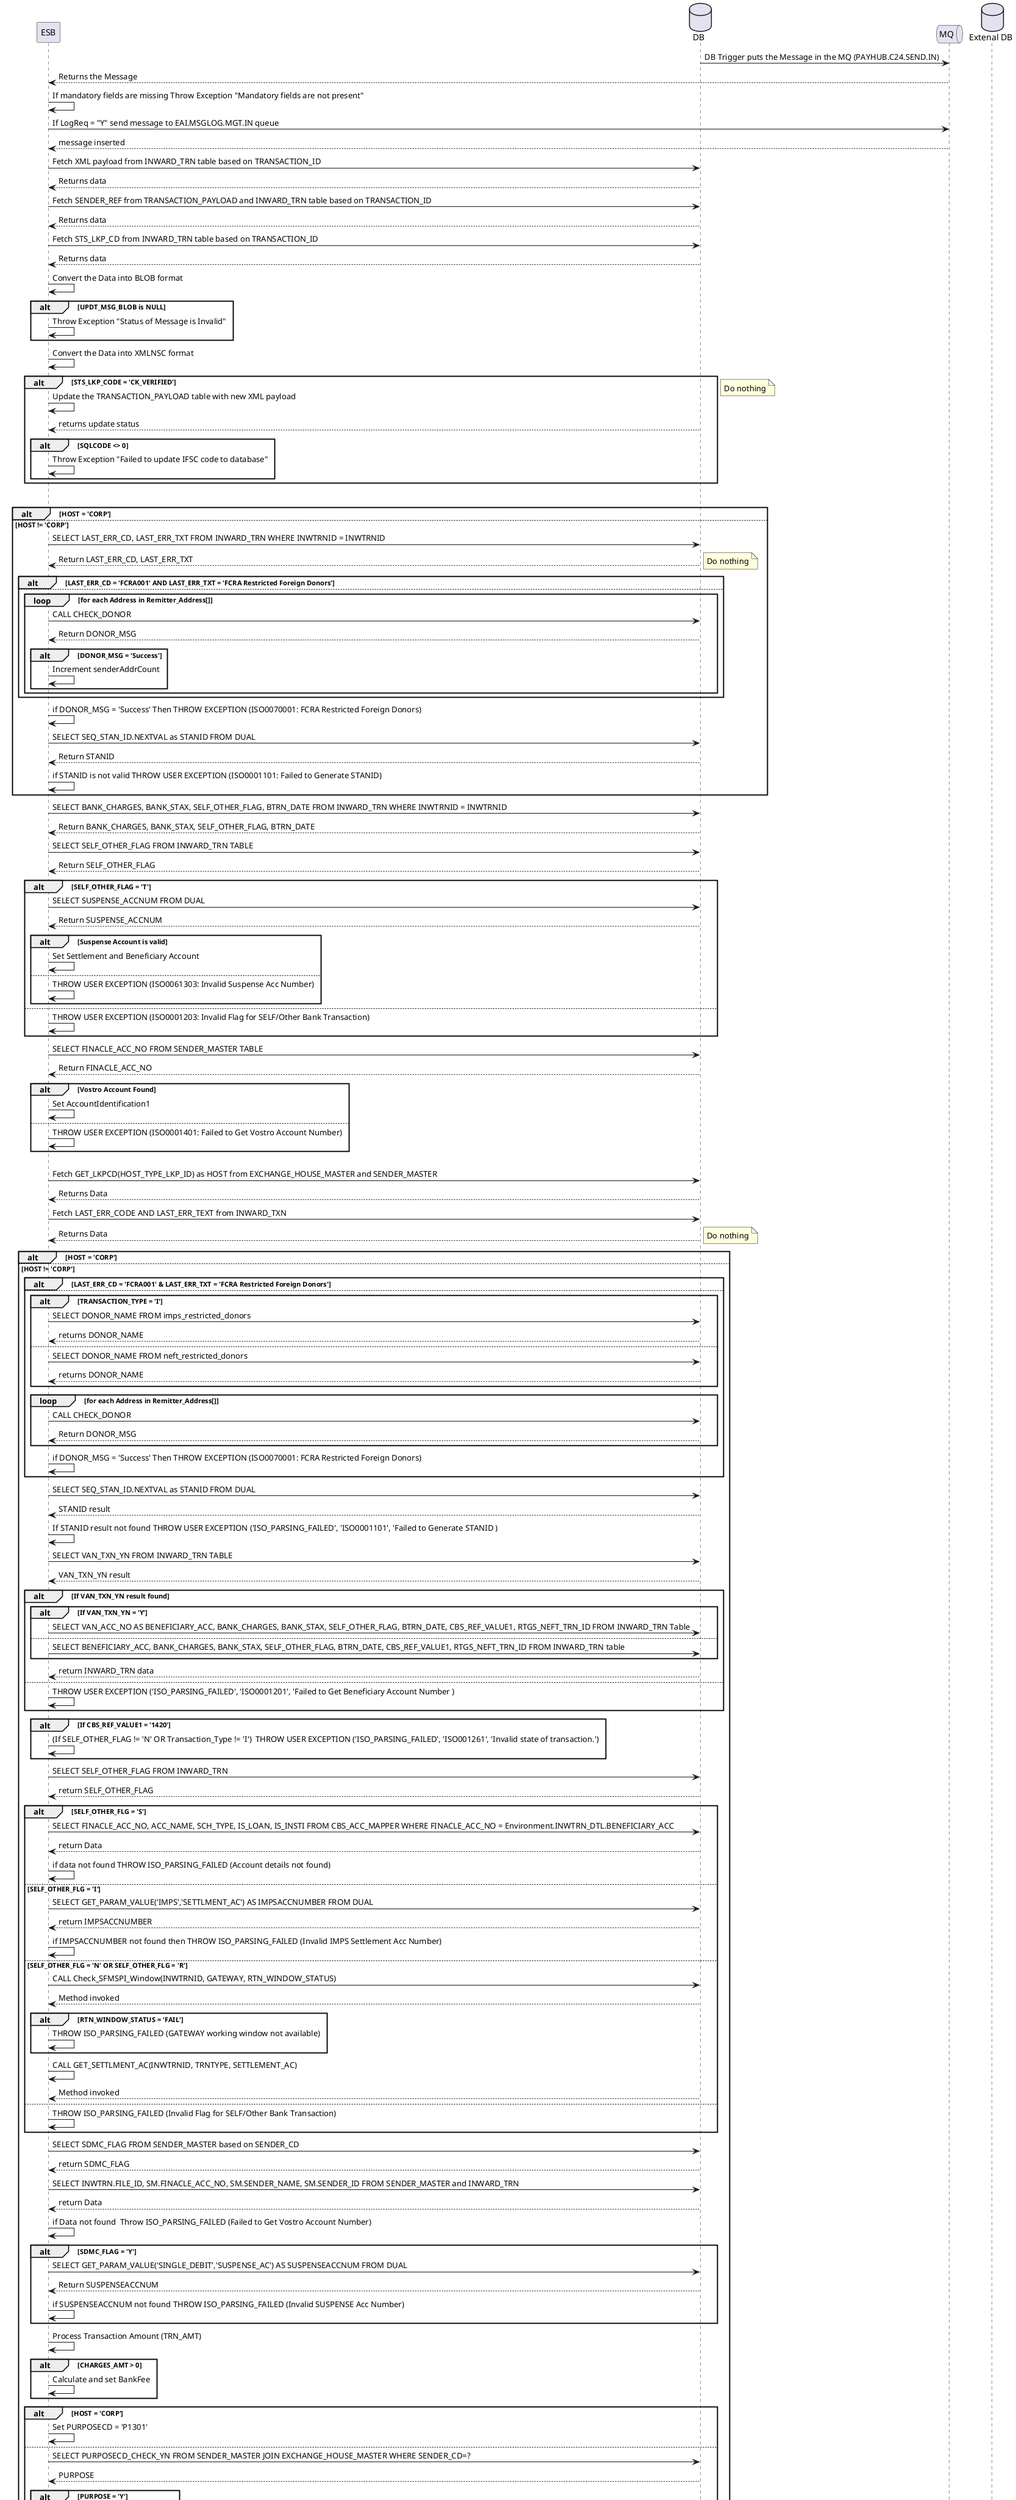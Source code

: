 @startuml

participant ESB
Database "DB" as DB
Queue "MQ" as MQ
Database "Extenal DB" as FN

DB -> MQ : DB Trigger puts the Message in the MQ (PAYHUB.C24.SEND.IN)
MQ --> ESB : Returns the Message

ESB -> ESB : If mandatory fields are missing Throw Exception "Mandatory fields are not present"

ESB -> MQ: If LogReq = "Y" send message to EAI.MSGLOG.MGT.IN queue
MQ --> ESB: message inserted

ESB -> DB : Fetch XML payload from INWARD_TRN table based on TRANSACTION_ID
DB --> ESB : Returns data

ESB -> DB : Fetch SENDER_REF from TRANSACTION_PAYLOAD and INWARD_TRN table based on TRANSACTION_ID
DB --> ESB : Returns data

ESB -> DB : Fetch STS_LKP_CD from INWARD_TRN table based on TRANSACTION_ID
DB --> ESB : Returns data

ESB -> ESB : Convert the Data into BLOB format

alt UPDT_MSG_BLOB is NULL
    ESB -> ESB : Throw Exception "Status of Message is Invalid"
end

ESB -> ESB : Convert the Data into XMLNSC format

alt STS_LKP_CODE = 'CK_VERIFIED'
    ESB -> ESB : Update the TRANSACTION_PAYLOAD table with new XML payload
    DB --> ESB : returns update status
    alt SQLCODE <> 0 
        ESB -> ESB : Throw Exception "Failed to update IFSC code to database"
    end
end

alt TRANSACTION_TYPE = 'T'
    alt HOST = 'CORP'
        note right: Do nothing
    else HOST != 'CORP'
    
        ESB -> DB: SELECT LAST_ERR_CD, LAST_ERR_TXT FROM INWARD_TRN WHERE INWTRNID = INWTRNID
        DB --> ESB: Return LAST_ERR_CD, LAST_ERR_TXT

        alt LAST_ERR_CD = 'FCRA001' AND LAST_ERR_TXT = 'FCRA Restricted Foreign Donors'
            note right: Do nothing
        else
            loop for each Address in Remitter_Address[]
            ESB -> DB: CALL CHECK_DONOR
            DB --> ESB: Return DONOR_MSG
            alt DONOR_MSG = 'Success'
                ESB -> ESB: Increment senderAddrCount
            end
        end
    
    end

    
    ESB -> ESB: if DONOR_MSG = 'Success' Then THROW EXCEPTION (ISO0070001: FCRA Restricted Foreign Donors)
    
    ESB -> DB: SELECT SEQ_STAN_ID.NEXTVAL as STANID FROM DUAL
    DB --> ESB: Return STANID
    
    ESB -> ESB: if STANID is not valid THROW USER EXCEPTION (ISO0001101: Failed to Generate STANID)
    end

    ESB -> DB: SELECT BANK_CHARGES, BANK_STAX, SELF_OTHER_FLAG, BTRN_DATE FROM INWARD_TRN WHERE INWTRNID = INWTRNID
    DB --> ESB: Return BANK_CHARGES, BANK_STAX, SELF_OTHER_FLAG, BTRN_DATE

    ESB -> DB: SELECT SELF_OTHER_FLAG FROM INWARD_TRN TABLE
    DB --> ESB: Return SELF_OTHER_FLAG
    alt SELF_OTHER_FLAG = 'T'
        ESB -> DB: SELECT SUSPENSE_ACCNUM FROM DUAL
        DB --> ESB: Return SUSPENSE_ACCNUM
    
        alt Suspense Account is valid
            ESB -> ESB: Set Settlement and Beneficiary Account
        else
            ESB -> ESB: THROW USER EXCEPTION (ISO0061303: Invalid Suspense Acc Number)
        end
    else
        ESB -> ESB: THROW USER EXCEPTION (ISO0001203: Invalid Flag for SELF/Other Bank Transaction)
    end

    ESB -> DB: SELECT FINACLE_ACC_NO FROM SENDER_MASTER TABLE
    DB --> ESB: Return FINACLE_ACC_NO

    alt Vostro Account Found
        ESB -> ESB: Set AccountIdentification1
    else
        ESB -> ESB: THROW USER EXCEPTION (ISO0001401: Failed to Get Vostro Account Number)
    end


else TransactionType !='T'
    ESB -> DB : Fetch GET_LKPCD(HOST_TYPE_LKP_ID) as HOST from EXCHANGE_HOUSE_MASTER and SENDER_MASTER 
    DB --> ESB : Returns Data
    ESB -> DB : Fetch LAST_ERR_CODE AND LAST_ERR_TEXT from INWARD_TXN
    DB --> ESB : Returns Data

    alt HOST = 'CORP'
        note right: Do nothing
    else HOST != 'CORP'    

    alt LAST_ERR_CD = 'FCRA001' & LAST_ERR_TXT = 'FCRA Restricted Foreign Donors'
        note right: Do nothing
    else
        alt  TRANSACTION_TYPE = 'I'
            ESB -> DB: SELECT DONOR_NAME FROM imps_restricted_donors
            DB --> ESB: returns DONOR_NAME
        else 
            ESB -> DB: SELECT DONOR_NAME FROM neft_restricted_donors
            DB --> ESB: returns DONOR_NAME
        end
        loop for each Address in Remitter_Address[]
            ESB -> DB: CALL CHECK_DONOR
            DB --> ESB: Return DONOR_MSG
        end 
        
        ESB -> ESB: if DONOR_MSG = 'Success' Then THROW EXCEPTION (ISO0070001: FCRA Restricted Foreign Donors)
    end 

    ESB -> DB: SELECT SEQ_STAN_ID.NEXTVAL as STANID FROM DUAL
    DB --> ESB: STANID result
   
    ESB -> ESB: If STANID result not found THROW USER EXCEPTION ('ISO_PARSING_FAILED', 'ISO0001101', 'Failed to Generate STANID )

    ESB -> DB: SELECT VAN_TXN_YN FROM INWARD_TRN TABLE
    DB --> ESB: VAN_TXN_YN result

    alt If VAN_TXN_YN result found

        alt If VAN_TXN_YN = 'Y'
            ESB -> DB: SELECT VAN_ACC_NO AS BENEFICIARY_ACC, BANK_CHARGES, BANK_STAX, SELF_OTHER_FLAG, BTRN_DATE, CBS_REF_VALUE1, RTGS_NEFT_TRN_ID FROM INWARD_TRN Table
        else
            ESB -> DB: SELECT BENEFICIARY_ACC, BANK_CHARGES, BANK_STAX, SELF_OTHER_FLAG, BTRN_DATE, CBS_REF_VALUE1, RTGS_NEFT_TRN_ID FROM INWARD_TRN table
        end
        DB --> ESB: return INWARD_TRN data
    else

        ESB -> ESB: THROW USER EXCEPTION ('ISO_PARSING_FAILED', 'ISO0001201', 'Failed to Get Beneficiary Account Number )
    end

    alt If CBS_REF_VALUE1 = '1420'
        ESB -> ESB: (If SELF_OTHER_FLAG != 'N' OR Transaction_Type != 'I')  THROW USER EXCEPTION ('ISO_PARSING_FAILED', 'ISO001261', 'Invalid state of transaction.')
    end

    ESB -> DB: SELECT SELF_OTHER_FLAG FROM INWARD_TRN 
    DB --> ESB: return SELF_OTHER_FLAG

    alt SELF_OTHER_FLG = 'S'
        ESB -> DB: SELECT FINACLE_ACC_NO, ACC_NAME, SCH_TYPE, IS_LOAN, IS_INSTI FROM CBS_ACC_MAPPER WHERE FINACLE_ACC_NO = Environment.INWTRN_DTL.BENEFICIARY_ACC
        DB --> ESB : return Data

        ESB -> ESB: if data not found THROW ISO_PARSING_FAILED (Account details not found)

    else SELF_OTHER_FLG = 'I'
            ESB -> DB: SELECT GET_PARAM_VALUE('IMPS','SETTLMENT_AC') AS IMPSACCNUMBER FROM DUAL
            DB --> ESB: return IMPSACCNUMBER
            
            ESB -> ESB: if IMPSACCNUMBER not found then THROW ISO_PARSING_FAILED (Invalid IMPS Settlement Acc Number)
    
    else SELF_OTHER_FLG = 'N' OR SELF_OTHER_FLG = 'R'
        ESB -> DB: CALL Check_SFMSPI_Window(INWTRNID, GATEWAY, RTN_WINDOW_STATUS)
        DB --> ESB : Method invoked
        alt RTN_WINDOW_STATUS = 'FAIL'
            ESB -> ESB: THROW ISO_PARSING_FAILED (GATEWAY working window not available)
        end
        ESB -> ESB: CALL GET_SETTLMENT_AC(INWTRNID, TRNTYPE, SETTLEMENT_AC)
        DB --> ESB : Method invoked
    else 
        ESB -> ESB: THROW ISO_PARSING_FAILED (Invalid Flag for SELF/Other Bank Transaction)
    end    
    

    ESB -> DB: SELECT SDMC_FLAG FROM SENDER_MASTER based on SENDER_CD
    DB --> ESB: return SDMC_FLAG
    ESB -> DB: SELECT INWTRN.FILE_ID, SM.FINACLE_ACC_NO, SM.SENDER_NAME, SM.SENDER_ID FROM SENDER_MASTER and INWARD_TRN
    DB --> ESB: return Data
    
    ESB -> ESB : if Data not found  Throw ISO_PARSING_FAILED (Failed to Get Vostro Account Number)
    
    alt SDMC_FLAG = 'Y'
        ESB -> DB: SELECT GET_PARAM_VALUE('SINGLE_DEBIT','SUSPENSE_AC') AS SUSPENSEACCNUM FROM DUAL
        DB --> ESB: Return SUSPENSEACCNUM

        ESB -> ESB : if SUSPENSEACCNUM not found THROW ISO_PARSING_FAILED (Invalid SUSPENSE Acc Number)
    end

    ESB -> ESB: Process Transaction Amount (TRN_AMT)
    alt CHARGES_AMT > 0
        ESB -> ESB: Calculate and set BankFee
    end

    alt HOST = 'CORP'
        ESB -> ESB: Set PURPOSECD = 'P1301'
    else
        ESB -> DB: SELECT PURPOSECD_CHECK_YN FROM SENDER_MASTER JOIN EXCHANGE_HOUSE_MASTER WHERE SENDER_CD=?
        DB --> ESB: PURPOSE
        alt PURPOSE = 'Y'
            ESB -> ESB: Set PURPOSECD from InputRoot
        else
            ESB -> ESB: Set PURPOSECD = 'P1301'
        end
    end 

    
    ESB -> ESB: if  Transaction_Type = 'N' then Set Remitter_Name for NEFT

    ESB -> DB: SELECT FILE_NAME FROM INWARD_FILES WHERE FILE_ID=?
    DB --> ESB: return FILE_NAME

    alt SELF_OTHER_FLG = 'I'
        ESB -> ESB: Process ReservedForPrivateUse125 with 'PHB-IBD'
    else
        alt HOST = 'CORP'
            ESB -> DB: SELECT CBS_REPORT_CD FROM EXCHANGE_HOUSE_MASTER JOIN SENDER_MASTER WHERE SENDER_ID=?
            DB --> ESB: return CBS_REPORT_CD
            ESB -> ESB: Process ReservedForPrivateUse125 with REPORT_CD
        else
            ESB -> DB: SELECT CBS_REPORT_CD FROM EXCHANGE_HOUSE_MASTER JOIN SENDER_MASTER WHERE SENDER_ID=?
            DB --> ESB: return CBS_REPORT_CD
            ESB -> ESB: Process ReservedForPrivateUse125 with REPORT_CD and 'FI'
        end
    end
end


' validation stars here 

alt ISO_MSG_TYPE is NULL 
    ESB -> ESB : Throw Error 'ISO Validation Failed : MessageType not Found'    
else ISO_MSG_TYPE != 4 
    ESB -> ESB : Throw Error 'ISO Validation Failed : MessageType should be 4 digit'
end


ESB -> ESB : if ISO_TRANSACTION_TYPE is NULL or length of ISO_TRANSACTION_TYPE <2 then Throw Error 'ISO Validation Failed : TansactionTpye not found'

ESB -> ESB : if SystemTraceAuditNumber is NULL Or < 1  Throw Error 'ISO Validation Failed : STANID not found'

ESB -> ESB : if Transaction_Amount <= 0  then  Throw Error 'ISO Validation Failed : Amount Cannot be less than  0'

alt TransactionCurrencyCode is NULL    
    ESB -> ESB : Throw Error 'ISO Validation Failed : Country Code not found'
else length of TransactionCurrencyCode != 3     
     ESB -> ESB : Throw Error 'ISO Validation Failed :  Currency Code should be of THREE characters'
end

alt length of AccountIdentification1 = 0
    ESB -> ESB : Throw Error 'ISO Validation Failed : First Account Activation code not found'
else length of AccountIdentification1 !=38
    ESB -> ESB : Throw Error 'ISO Validation Failed : First Account Activation code should be 38 characters'
end

alt length of AccountIdentification2 = 0
    ESB -> ESB : Throw Error 'ISO Validation Failed : Second Account Activation code not found'
else length of AccountIdentification1 !=40
    ESB -> ESB : Throw Error 'ISO Validation Failed : Second Account Activation code should be 40 characters'
end

alt DeliveryChannelControllerId is NULL 
    ESB -> ESB : Throw Error 'ISO Validation Failed : Delivery Channel Controller ID  not found.'
else length of DeliveryChannelControllerId != 3
    ESB -> ESB : Throw Error 'ISO Validation Failed : Delivery Channel Controller ID should be of 3 characters'
end



@enduml
